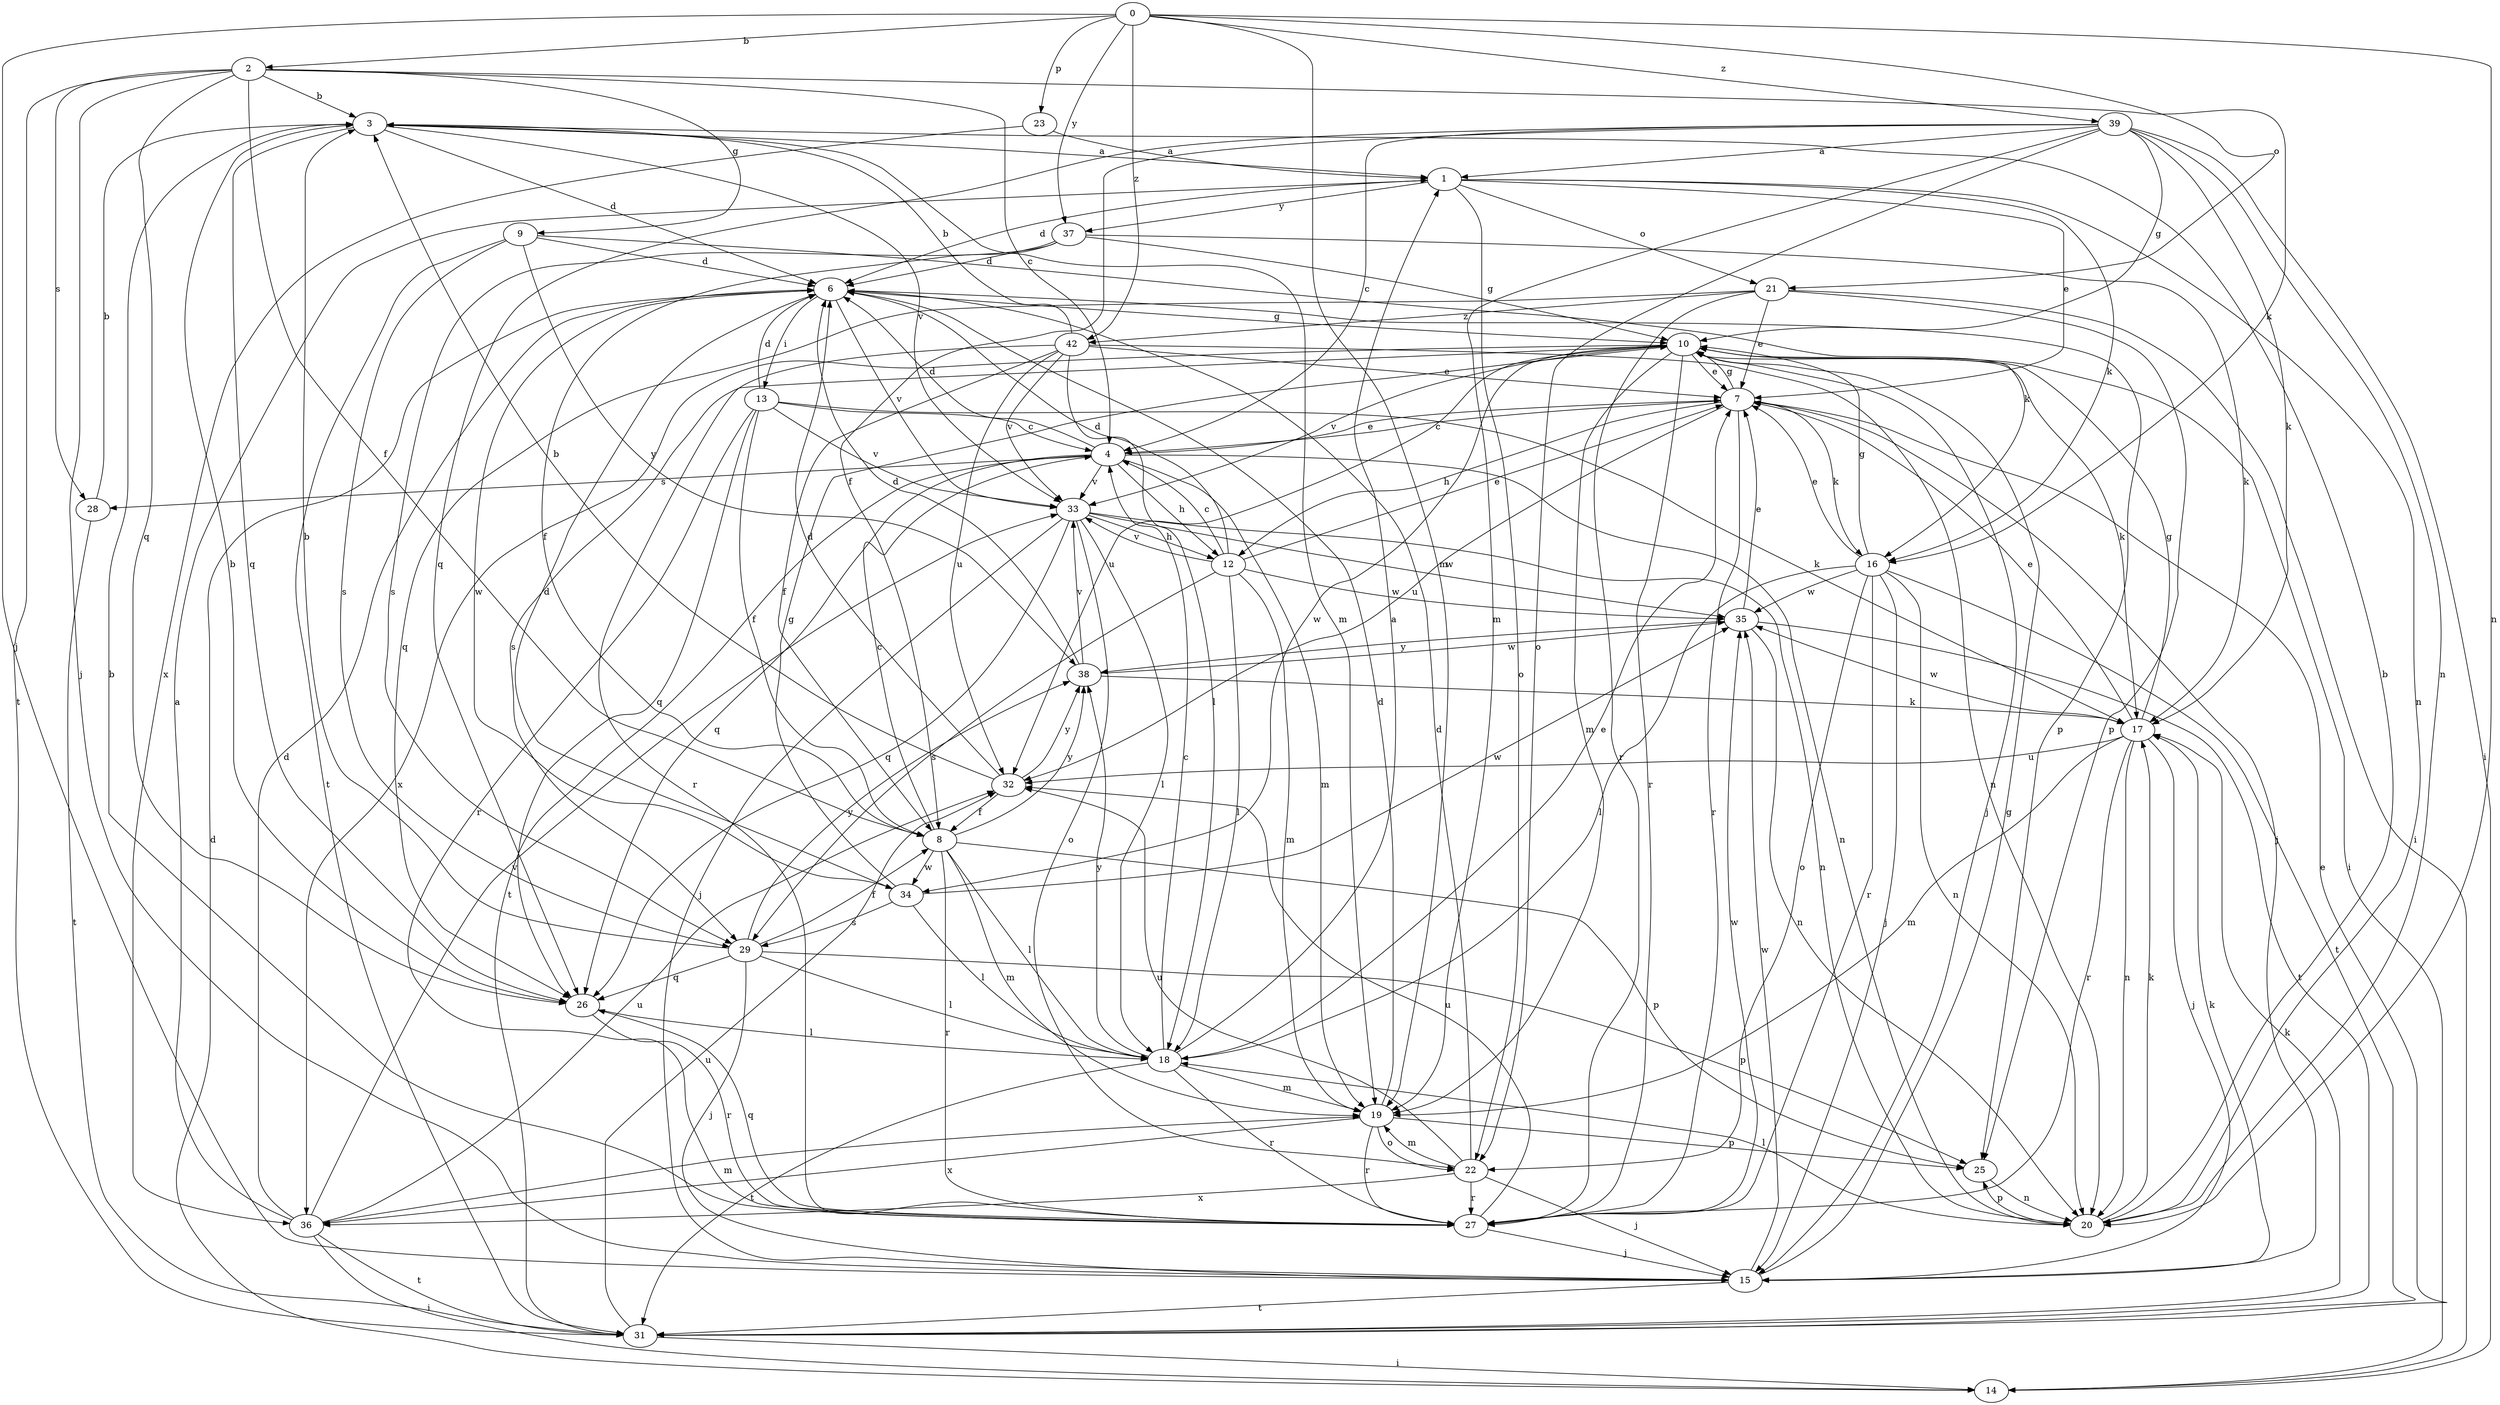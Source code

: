 strict digraph  {
0;
1;
2;
3;
4;
6;
7;
8;
9;
10;
12;
13;
14;
15;
16;
17;
18;
19;
20;
21;
22;
23;
25;
26;
27;
28;
29;
31;
32;
33;
34;
35;
36;
37;
38;
39;
42;
0 -> 2  [label=b];
0 -> 15  [label=j];
0 -> 19  [label=m];
0 -> 20  [label=n];
0 -> 21  [label=o];
0 -> 23  [label=p];
0 -> 37  [label=y];
0 -> 39  [label=z];
0 -> 42  [label=z];
1 -> 6  [label=d];
1 -> 7  [label=e];
1 -> 16  [label=k];
1 -> 20  [label=n];
1 -> 21  [label=o];
1 -> 22  [label=o];
1 -> 37  [label=y];
2 -> 3  [label=b];
2 -> 4  [label=c];
2 -> 8  [label=f];
2 -> 9  [label=g];
2 -> 15  [label=j];
2 -> 16  [label=k];
2 -> 26  [label=q];
2 -> 28  [label=s];
2 -> 31  [label=t];
3 -> 1  [label=a];
3 -> 6  [label=d];
3 -> 19  [label=m];
3 -> 26  [label=q];
3 -> 33  [label=v];
4 -> 6  [label=d];
4 -> 7  [label=e];
4 -> 12  [label=h];
4 -> 19  [label=m];
4 -> 20  [label=n];
4 -> 26  [label=q];
4 -> 28  [label=s];
4 -> 31  [label=t];
4 -> 33  [label=v];
6 -> 10  [label=g];
6 -> 13  [label=i];
6 -> 25  [label=p];
6 -> 33  [label=v];
6 -> 34  [label=w];
7 -> 4  [label=c];
7 -> 10  [label=g];
7 -> 12  [label=h];
7 -> 15  [label=j];
7 -> 16  [label=k];
7 -> 27  [label=r];
7 -> 32  [label=u];
8 -> 4  [label=c];
8 -> 18  [label=l];
8 -> 19  [label=m];
8 -> 25  [label=p];
8 -> 27  [label=r];
8 -> 34  [label=w];
8 -> 38  [label=y];
9 -> 6  [label=d];
9 -> 16  [label=k];
9 -> 29  [label=s];
9 -> 31  [label=t];
9 -> 38  [label=y];
10 -> 7  [label=e];
10 -> 14  [label=i];
10 -> 15  [label=j];
10 -> 17  [label=k];
10 -> 19  [label=m];
10 -> 27  [label=r];
10 -> 29  [label=s];
10 -> 32  [label=u];
10 -> 33  [label=v];
10 -> 34  [label=w];
10 -> 36  [label=x];
12 -> 4  [label=c];
12 -> 6  [label=d];
12 -> 7  [label=e];
12 -> 18  [label=l];
12 -> 19  [label=m];
12 -> 29  [label=s];
12 -> 33  [label=v];
12 -> 35  [label=w];
13 -> 4  [label=c];
13 -> 6  [label=d];
13 -> 8  [label=f];
13 -> 17  [label=k];
13 -> 26  [label=q];
13 -> 27  [label=r];
13 -> 33  [label=v];
14 -> 6  [label=d];
15 -> 10  [label=g];
15 -> 17  [label=k];
15 -> 31  [label=t];
15 -> 35  [label=w];
16 -> 7  [label=e];
16 -> 10  [label=g];
16 -> 15  [label=j];
16 -> 18  [label=l];
16 -> 20  [label=n];
16 -> 22  [label=o];
16 -> 27  [label=r];
16 -> 31  [label=t];
16 -> 35  [label=w];
17 -> 7  [label=e];
17 -> 10  [label=g];
17 -> 15  [label=j];
17 -> 19  [label=m];
17 -> 20  [label=n];
17 -> 27  [label=r];
17 -> 32  [label=u];
17 -> 35  [label=w];
18 -> 1  [label=a];
18 -> 4  [label=c];
18 -> 7  [label=e];
18 -> 19  [label=m];
18 -> 27  [label=r];
18 -> 31  [label=t];
18 -> 38  [label=y];
19 -> 6  [label=d];
19 -> 22  [label=o];
19 -> 25  [label=p];
19 -> 27  [label=r];
19 -> 36  [label=x];
20 -> 3  [label=b];
20 -> 17  [label=k];
20 -> 18  [label=l];
20 -> 25  [label=p];
21 -> 7  [label=e];
21 -> 14  [label=i];
21 -> 25  [label=p];
21 -> 26  [label=q];
21 -> 27  [label=r];
21 -> 42  [label=z];
22 -> 6  [label=d];
22 -> 15  [label=j];
22 -> 19  [label=m];
22 -> 27  [label=r];
22 -> 32  [label=u];
22 -> 36  [label=x];
23 -> 1  [label=a];
23 -> 36  [label=x];
25 -> 20  [label=n];
26 -> 3  [label=b];
26 -> 18  [label=l];
26 -> 27  [label=r];
27 -> 3  [label=b];
27 -> 15  [label=j];
27 -> 26  [label=q];
27 -> 32  [label=u];
27 -> 35  [label=w];
28 -> 3  [label=b];
28 -> 31  [label=t];
29 -> 3  [label=b];
29 -> 8  [label=f];
29 -> 15  [label=j];
29 -> 18  [label=l];
29 -> 25  [label=p];
29 -> 26  [label=q];
29 -> 38  [label=y];
31 -> 7  [label=e];
31 -> 14  [label=i];
31 -> 17  [label=k];
31 -> 32  [label=u];
32 -> 3  [label=b];
32 -> 6  [label=d];
32 -> 8  [label=f];
32 -> 38  [label=y];
33 -> 12  [label=h];
33 -> 15  [label=j];
33 -> 18  [label=l];
33 -> 20  [label=n];
33 -> 22  [label=o];
33 -> 26  [label=q];
33 -> 35  [label=w];
34 -> 6  [label=d];
34 -> 10  [label=g];
34 -> 18  [label=l];
34 -> 29  [label=s];
34 -> 35  [label=w];
35 -> 7  [label=e];
35 -> 20  [label=n];
35 -> 31  [label=t];
35 -> 38  [label=y];
36 -> 1  [label=a];
36 -> 6  [label=d];
36 -> 14  [label=i];
36 -> 19  [label=m];
36 -> 31  [label=t];
36 -> 32  [label=u];
36 -> 33  [label=v];
37 -> 6  [label=d];
37 -> 8  [label=f];
37 -> 10  [label=g];
37 -> 17  [label=k];
37 -> 29  [label=s];
38 -> 6  [label=d];
38 -> 17  [label=k];
38 -> 33  [label=v];
38 -> 35  [label=w];
39 -> 1  [label=a];
39 -> 4  [label=c];
39 -> 8  [label=f];
39 -> 10  [label=g];
39 -> 14  [label=i];
39 -> 17  [label=k];
39 -> 19  [label=m];
39 -> 20  [label=n];
39 -> 22  [label=o];
39 -> 26  [label=q];
42 -> 3  [label=b];
42 -> 7  [label=e];
42 -> 8  [label=f];
42 -> 18  [label=l];
42 -> 20  [label=n];
42 -> 27  [label=r];
42 -> 32  [label=u];
42 -> 33  [label=v];
}
